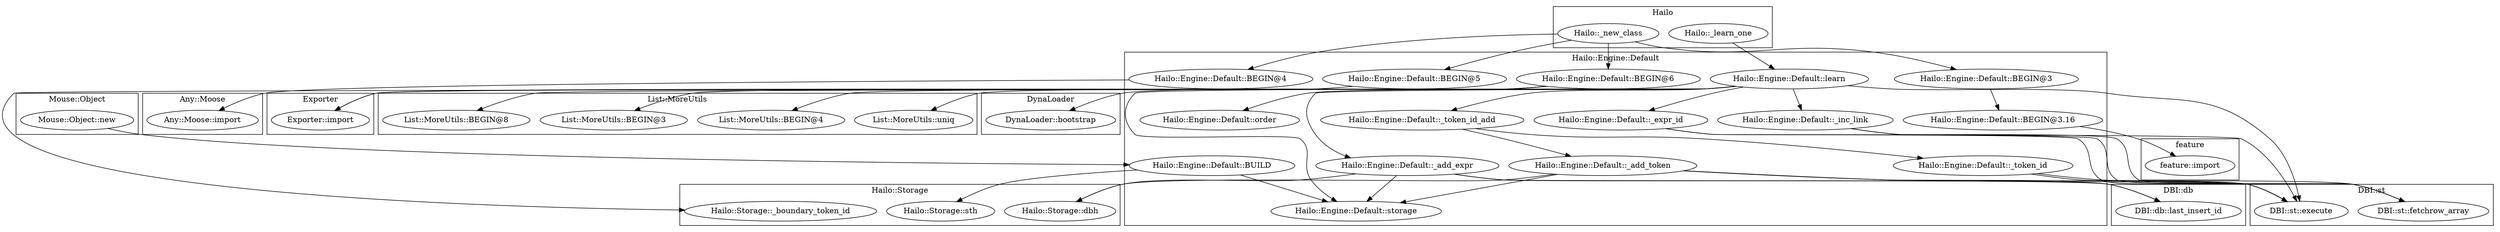 digraph {
graph [overlap=false]
subgraph cluster_DynaLoader {
	label="DynaLoader";
	"DynaLoader::bootstrap";
}
subgraph cluster_List_MoreUtils {
	label="List::MoreUtils";
	"List::MoreUtils::BEGIN@4";
	"List::MoreUtils::BEGIN@3";
	"List::MoreUtils::uniq";
	"List::MoreUtils::BEGIN@8";
}
subgraph cluster_Exporter {
	label="Exporter";
	"Exporter::import";
}
subgraph cluster_Hailo_Engine_Default {
	label="Hailo::Engine::Default";
	"Hailo::Engine::Default::BEGIN@3.16";
	"Hailo::Engine::Default::_token_id_add";
	"Hailo::Engine::Default::BEGIN@4";
	"Hailo::Engine::Default::_inc_link";
	"Hailo::Engine::Default::BUILD";
	"Hailo::Engine::Default::BEGIN@5";
	"Hailo::Engine::Default::learn";
	"Hailo::Engine::Default::_add_token";
	"Hailo::Engine::Default::BEGIN@6";
	"Hailo::Engine::Default::_token_id";
	"Hailo::Engine::Default::_expr_id";
	"Hailo::Engine::Default::order";
	"Hailo::Engine::Default::storage";
	"Hailo::Engine::Default::_add_expr";
	"Hailo::Engine::Default::BEGIN@3";
}
subgraph cluster_DBI_st {
	label="DBI::st";
	"DBI::st::fetchrow_array";
	"DBI::st::execute";
}
subgraph cluster_feature {
	label="feature";
	"feature::import";
}
subgraph cluster_Any_Moose {
	label="Any::Moose";
	"Any::Moose::import";
}
subgraph cluster_DBI_db {
	label="DBI::db";
	"DBI::db::last_insert_id";
}
subgraph cluster_Hailo {
	label="Hailo";
	"Hailo::_learn_one";
	"Hailo::_new_class";
}
subgraph cluster_Hailo_Storage {
	label="Hailo::Storage";
	"Hailo::Storage::dbh";
	"Hailo::Storage::sth";
	"Hailo::Storage::_boundary_token_id";
}
subgraph cluster_Mouse_Object {
	label="Mouse::Object";
	"Mouse::Object::new";
}
"Hailo::Engine::Default::BUILD" -> "Hailo::Storage::sth";
"Hailo::Engine::Default::BEGIN@6" -> "List::MoreUtils::BEGIN@4";
"Mouse::Object::new" -> "Hailo::Engine::Default::BUILD";
"Hailo::Engine::Default::BEGIN@5" -> "Exporter::import";
"Hailo::Engine::Default::BEGIN@6" -> "Exporter::import";
"Hailo::Engine::Default::learn" -> "Hailo::Engine::Default::storage";
"Hailo::Engine::Default::_add_token" -> "Hailo::Engine::Default::storage";
"Hailo::Engine::Default::BUILD" -> "Hailo::Engine::Default::storage";
"Hailo::Engine::Default::_add_expr" -> "Hailo::Engine::Default::storage";
"Hailo::Engine::Default::learn" -> "Hailo::Engine::Default::_add_expr";
"Hailo::Engine::Default::BEGIN@6" -> "DynaLoader::bootstrap";
"Hailo::Engine::Default::_inc_link" -> "DBI::st::fetchrow_array";
"Hailo::Engine::Default::_token_id" -> "DBI::st::fetchrow_array";
"Hailo::Engine::Default::_expr_id" -> "DBI::st::fetchrow_array";
"Hailo::Engine::Default::_add_token" -> "DBI::db::last_insert_id";
"Hailo::Engine::Default::_add_expr" -> "DBI::db::last_insert_id";
"Hailo::Engine::Default::learn" -> "Hailo::Engine::Default::_inc_link";
"Hailo::_new_class" -> "Hailo::Engine::Default::BEGIN@5";
"Hailo::Engine::Default::learn" -> "Hailo::Engine::Default::_token_id_add";
"Hailo::_new_class" -> "Hailo::Engine::Default::BEGIN@3";
"Hailo::Engine::Default::BEGIN@6" -> "List::MoreUtils::BEGIN@8";
"Hailo::Engine::Default::_token_id_add" -> "Hailo::Engine::Default::_token_id";
"Hailo::Engine::Default::BEGIN@3" -> "Hailo::Engine::Default::BEGIN@3.16";
"Hailo::Engine::Default::BEGIN@4" -> "Any::Moose::import";
"Hailo::Engine::Default::learn" -> "List::MoreUtils::uniq";
"Hailo::Engine::Default::learn" -> "Hailo::Engine::Default::order";
"Hailo::Engine::Default::BEGIN@3.16" -> "feature::import";
"Hailo::Engine::Default::learn" -> "Hailo::Engine::Default::_expr_id";
"Hailo::_new_class" -> "Hailo::Engine::Default::BEGIN@4";
"Hailo::Engine::Default::_token_id_add" -> "Hailo::Engine::Default::_add_token";
"Hailo::Engine::Default::_add_token" -> "Hailo::Storage::dbh";
"Hailo::Engine::Default::_add_expr" -> "Hailo::Storage::dbh";
"Hailo::_new_class" -> "Hailo::Engine::Default::BEGIN@6";
"Hailo::_learn_one" -> "Hailo::Engine::Default::learn";
"Hailo::Engine::Default::_add_token" -> "DBI::st::execute";
"Hailo::Engine::Default::learn" -> "DBI::st::execute";
"Hailo::Engine::Default::_token_id" -> "DBI::st::execute";
"Hailo::Engine::Default::_inc_link" -> "DBI::st::execute";
"Hailo::Engine::Default::_expr_id" -> "DBI::st::execute";
"Hailo::Engine::Default::_add_expr" -> "DBI::st::execute";
"Hailo::Engine::Default::learn" -> "Hailo::Storage::_boundary_token_id";
"Hailo::Engine::Default::BEGIN@6" -> "List::MoreUtils::BEGIN@3";
}

